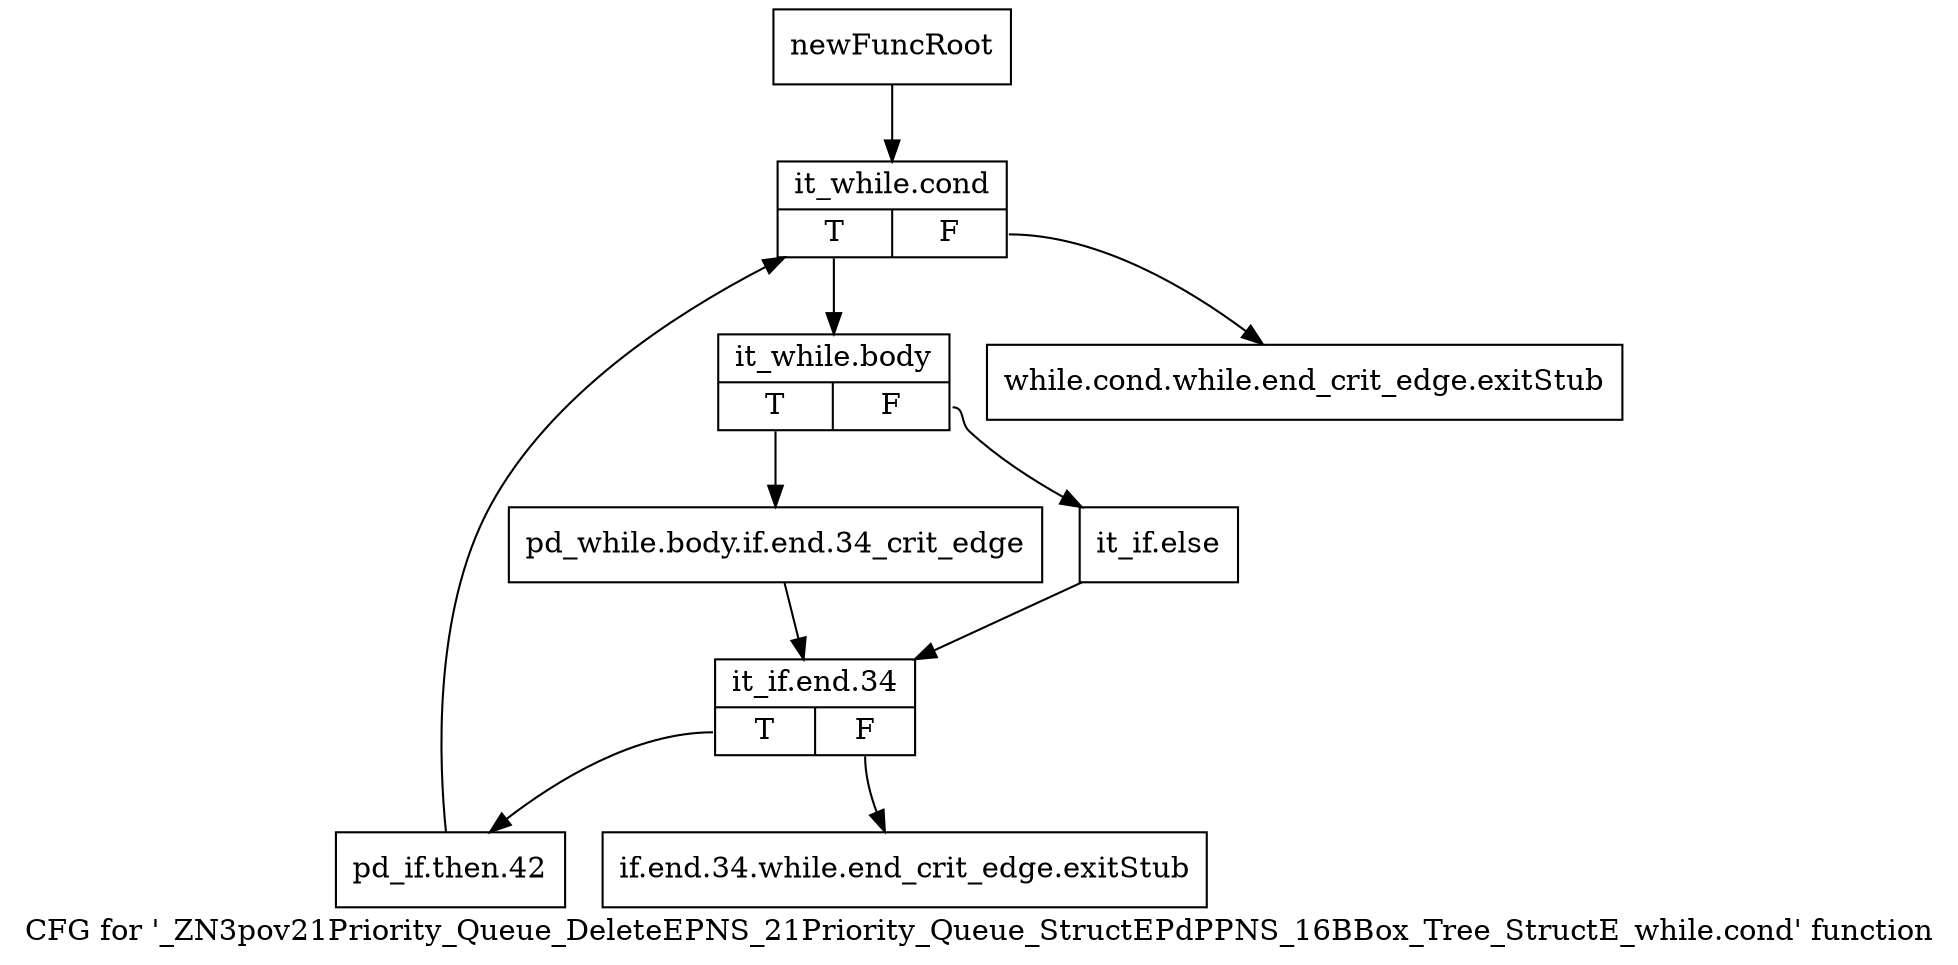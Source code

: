 digraph "CFG for '_ZN3pov21Priority_Queue_DeleteEPNS_21Priority_Queue_StructEPdPPNS_16BBox_Tree_StructE_while.cond' function" {
	label="CFG for '_ZN3pov21Priority_Queue_DeleteEPNS_21Priority_Queue_StructEPdPPNS_16BBox_Tree_StructE_while.cond' function";

	Node0x22dab20 [shape=record,label="{newFuncRoot}"];
	Node0x22dab20 -> Node0x22dac10;
	Node0x22dab70 [shape=record,label="{while.cond.while.end_crit_edge.exitStub}"];
	Node0x22dabc0 [shape=record,label="{if.end.34.while.end_crit_edge.exitStub}"];
	Node0x22dac10 [shape=record,label="{it_while.cond|{<s0>T|<s1>F}}"];
	Node0x22dac10:s0 -> Node0x22dac60;
	Node0x22dac10:s1 -> Node0x22dab70;
	Node0x22dac60 [shape=record,label="{it_while.body|{<s0>T|<s1>F}}"];
	Node0x22dac60:s0 -> Node0x22dad00;
	Node0x22dac60:s1 -> Node0x22dacb0;
	Node0x22dacb0 [shape=record,label="{it_if.else}"];
	Node0x22dacb0 -> Node0x22dad50;
	Node0x22dad00 [shape=record,label="{pd_while.body.if.end.34_crit_edge}"];
	Node0x22dad00 -> Node0x22dad50;
	Node0x22dad50 [shape=record,label="{it_if.end.34|{<s0>T|<s1>F}}"];
	Node0x22dad50:s0 -> Node0x22dada0;
	Node0x22dad50:s1 -> Node0x22dabc0;
	Node0x22dada0 [shape=record,label="{pd_if.then.42}"];
	Node0x22dada0 -> Node0x22dac10;
}
